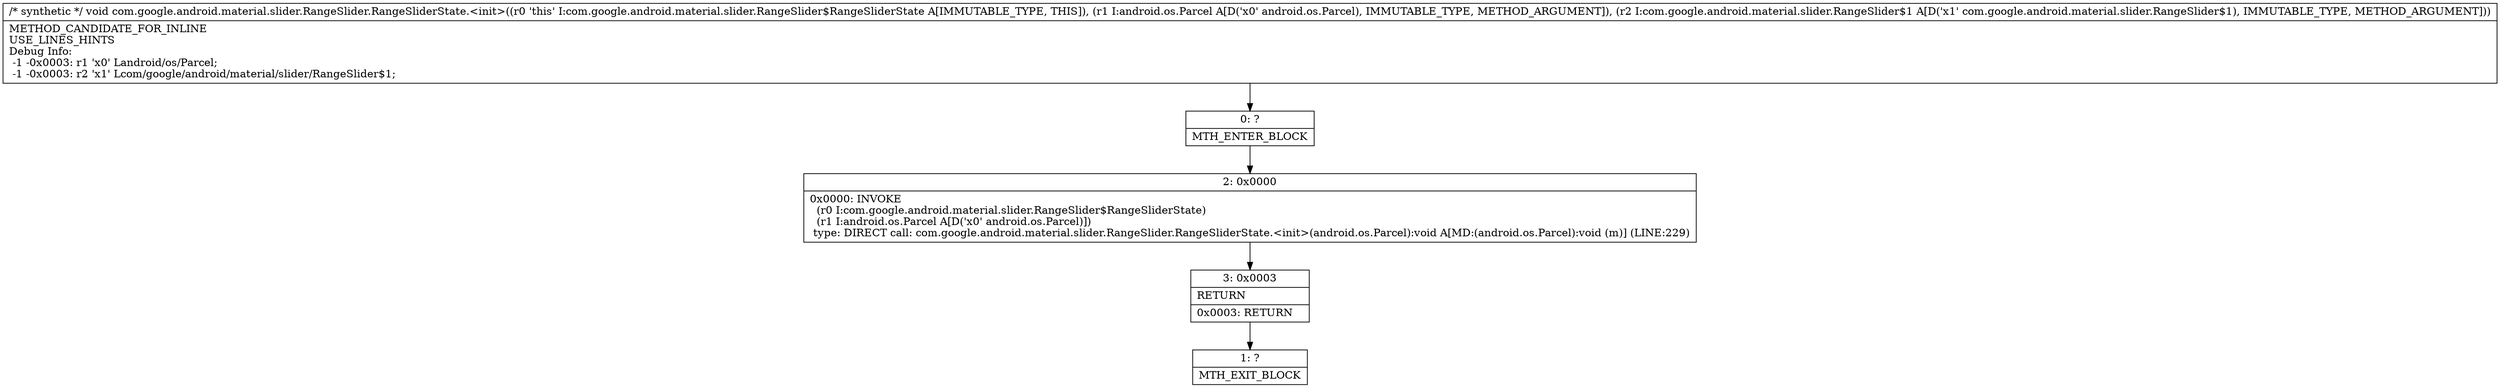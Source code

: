 digraph "CFG forcom.google.android.material.slider.RangeSlider.RangeSliderState.\<init\>(Landroid\/os\/Parcel;Lcom\/google\/android\/material\/slider\/RangeSlider$1;)V" {
Node_0 [shape=record,label="{0\:\ ?|MTH_ENTER_BLOCK\l}"];
Node_2 [shape=record,label="{2\:\ 0x0000|0x0000: INVOKE  \l  (r0 I:com.google.android.material.slider.RangeSlider$RangeSliderState)\l  (r1 I:android.os.Parcel A[D('x0' android.os.Parcel)])\l type: DIRECT call: com.google.android.material.slider.RangeSlider.RangeSliderState.\<init\>(android.os.Parcel):void A[MD:(android.os.Parcel):void (m)] (LINE:229)\l}"];
Node_3 [shape=record,label="{3\:\ 0x0003|RETURN\l|0x0003: RETURN   \l}"];
Node_1 [shape=record,label="{1\:\ ?|MTH_EXIT_BLOCK\l}"];
MethodNode[shape=record,label="{\/* synthetic *\/ void com.google.android.material.slider.RangeSlider.RangeSliderState.\<init\>((r0 'this' I:com.google.android.material.slider.RangeSlider$RangeSliderState A[IMMUTABLE_TYPE, THIS]), (r1 I:android.os.Parcel A[D('x0' android.os.Parcel), IMMUTABLE_TYPE, METHOD_ARGUMENT]), (r2 I:com.google.android.material.slider.RangeSlider$1 A[D('x1' com.google.android.material.slider.RangeSlider$1), IMMUTABLE_TYPE, METHOD_ARGUMENT]))  | METHOD_CANDIDATE_FOR_INLINE\lUSE_LINES_HINTS\lDebug Info:\l  \-1 \-0x0003: r1 'x0' Landroid\/os\/Parcel;\l  \-1 \-0x0003: r2 'x1' Lcom\/google\/android\/material\/slider\/RangeSlider$1;\l}"];
MethodNode -> Node_0;Node_0 -> Node_2;
Node_2 -> Node_3;
Node_3 -> Node_1;
}

